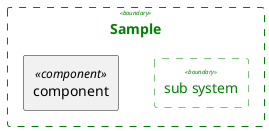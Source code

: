 {
  "sha1": "f8ik8hezmmksekqbui1tnodiy9z9yh3",
  "insertion": {
    "when": "2024-06-01T09:03:05.729Z",
    "url": "https://forum.plantuml.net/15584/stereotypes-cannot-be-overwritten-anymore",
    "user": "plantuml@gmail.com"
  }
}
@startuml
skinparam rectangle {
    StereotypeFontSize 12
    shadowing false
}

' the package workaround which was required in old version too
skinparam package {
    StereotypeFontSize 6
    StereotypeFontColor transparent
    FontStyle plain
    BackgroundColor transparent
    BorderColor #444444
}

' this defintion cannot be overwritten anymore. It has to be removed that it is working like in the old version
skinparam rectangle<<boundary>> {
    Shadowing false
    StereotypeFontSize 6
    StereotypeFontColor transparent
    FontColor #444444
    BorderColor #444444
    BackgroundColor transparent
    BorderStyle dashed
}

' rectangle ignores part of the definition if the same stereotype was defined
' - package border color is working
' - all other font colors and the border of the normal rectangle is not working
skinparam rectangle<<boundary>> {
    StereotypeFontColor green
    FontColor green
    BorderColor green
    BackgroundColor transparent
    BorderStyle dashed
}

rectangle "Sample" <<boundary>> as c1  {
    rectangle "sub system" <<boundary>> as sub_sys
    rectangle "component" <<component>> as web_app
}
@enduml
